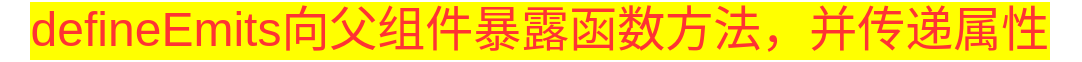 <mxfile>
    <diagram id="YlRXMw1FrS3BKSS7_pTm" name="第 1 页">
        <mxGraphModel dx="1358" dy="1020" grid="1" gridSize="10" guides="1" tooltips="1" connect="1" arrows="1" fold="1" page="1" pageScale="1" pageWidth="827" pageHeight="1169" math="0" shadow="0">
            <root>
                <mxCell id="0"/>
                <mxCell id="1" parent="0"/>
                <mxCell id="2" value="&lt;div style=&quot;text-align: left;&quot;&gt;&lt;span style=&quot;font-size: 24px;&quot;&gt;defineEmits向父组件暴露函数方法，并传递属性&lt;/span&gt;&lt;br&gt;&lt;/div&gt;" style="text;strokeColor=none;align=center;fillColor=none;html=1;verticalAlign=middle;whiteSpace=wrap;rounded=0;fontSize=14;fontColor=#FF3333;labelBackgroundColor=#FFFF00;" vertex="1" parent="1">
                    <mxGeometry x="150" y="350" width="540" height="30" as="geometry"/>
                </mxCell>
            </root>
        </mxGraphModel>
    </diagram>
</mxfile>